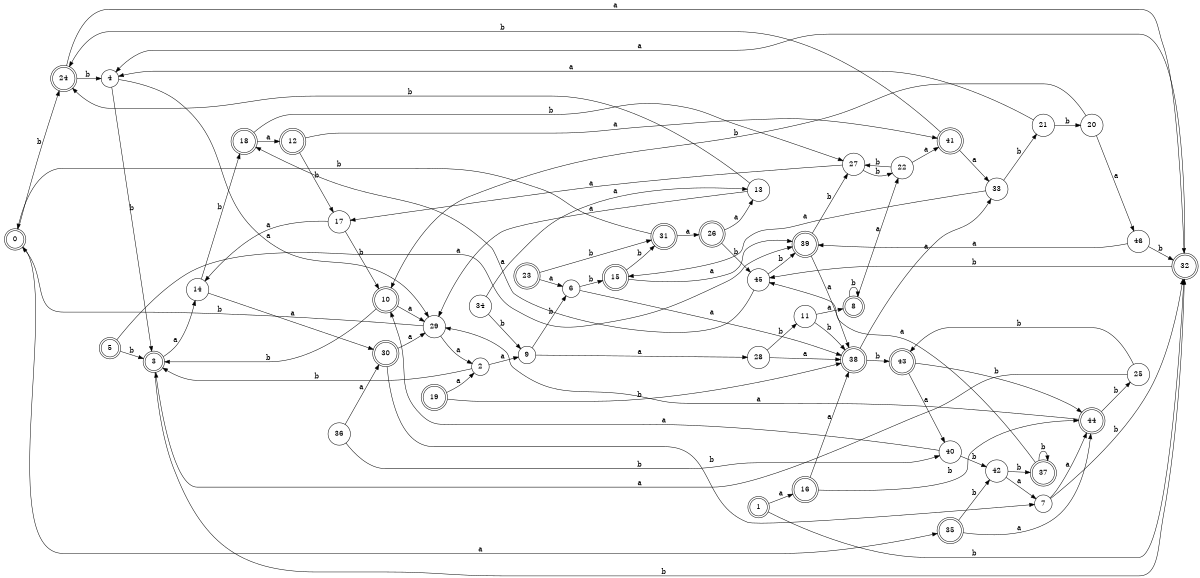 digraph n38_2 {
__start0 [label="" shape="none"];

rankdir=LR;
size="8,5";

s0 [style="rounded,filled", color="black", fillcolor="white" shape="doublecircle", label="0"];
s1 [style="rounded,filled", color="black", fillcolor="white" shape="doublecircle", label="1"];
s2 [style="filled", color="black", fillcolor="white" shape="circle", label="2"];
s3 [style="rounded,filled", color="black", fillcolor="white" shape="doublecircle", label="3"];
s4 [style="filled", color="black", fillcolor="white" shape="circle", label="4"];
s5 [style="rounded,filled", color="black", fillcolor="white" shape="doublecircle", label="5"];
s6 [style="filled", color="black", fillcolor="white" shape="circle", label="6"];
s7 [style="filled", color="black", fillcolor="white" shape="circle", label="7"];
s8 [style="rounded,filled", color="black", fillcolor="white" shape="doublecircle", label="8"];
s9 [style="filled", color="black", fillcolor="white" shape="circle", label="9"];
s10 [style="rounded,filled", color="black", fillcolor="white" shape="doublecircle", label="10"];
s11 [style="filled", color="black", fillcolor="white" shape="circle", label="11"];
s12 [style="rounded,filled", color="black", fillcolor="white" shape="doublecircle", label="12"];
s13 [style="filled", color="black", fillcolor="white" shape="circle", label="13"];
s14 [style="filled", color="black", fillcolor="white" shape="circle", label="14"];
s15 [style="rounded,filled", color="black", fillcolor="white" shape="doublecircle", label="15"];
s16 [style="rounded,filled", color="black", fillcolor="white" shape="doublecircle", label="16"];
s17 [style="filled", color="black", fillcolor="white" shape="circle", label="17"];
s18 [style="rounded,filled", color="black", fillcolor="white" shape="doublecircle", label="18"];
s19 [style="rounded,filled", color="black", fillcolor="white" shape="doublecircle", label="19"];
s20 [style="filled", color="black", fillcolor="white" shape="circle", label="20"];
s21 [style="filled", color="black", fillcolor="white" shape="circle", label="21"];
s22 [style="filled", color="black", fillcolor="white" shape="circle", label="22"];
s23 [style="rounded,filled", color="black", fillcolor="white" shape="doublecircle", label="23"];
s24 [style="rounded,filled", color="black", fillcolor="white" shape="doublecircle", label="24"];
s25 [style="filled", color="black", fillcolor="white" shape="circle", label="25"];
s26 [style="rounded,filled", color="black", fillcolor="white" shape="doublecircle", label="26"];
s27 [style="filled", color="black", fillcolor="white" shape="circle", label="27"];
s28 [style="filled", color="black", fillcolor="white" shape="circle", label="28"];
s29 [style="filled", color="black", fillcolor="white" shape="circle", label="29"];
s30 [style="rounded,filled", color="black", fillcolor="white" shape="doublecircle", label="30"];
s31 [style="rounded,filled", color="black", fillcolor="white" shape="doublecircle", label="31"];
s32 [style="rounded,filled", color="black", fillcolor="white" shape="doublecircle", label="32"];
s33 [style="filled", color="black", fillcolor="white" shape="circle", label="33"];
s34 [style="filled", color="black", fillcolor="white" shape="circle", label="34"];
s35 [style="rounded,filled", color="black", fillcolor="white" shape="doublecircle", label="35"];
s36 [style="filled", color="black", fillcolor="white" shape="circle", label="36"];
s37 [style="rounded,filled", color="black", fillcolor="white" shape="doublecircle", label="37"];
s38 [style="rounded,filled", color="black", fillcolor="white" shape="doublecircle", label="38"];
s39 [style="rounded,filled", color="black", fillcolor="white" shape="doublecircle", label="39"];
s40 [style="filled", color="black", fillcolor="white" shape="circle", label="40"];
s41 [style="rounded,filled", color="black", fillcolor="white" shape="doublecircle", label="41"];
s42 [style="filled", color="black", fillcolor="white" shape="circle", label="42"];
s43 [style="rounded,filled", color="black", fillcolor="white" shape="doublecircle", label="43"];
s44 [style="rounded,filled", color="black", fillcolor="white" shape="doublecircle", label="44"];
s45 [style="filled", color="black", fillcolor="white" shape="circle", label="45"];
s46 [style="filled", color="black", fillcolor="white" shape="circle", label="46"];
s0 -> s35 [label="a"];
s0 -> s24 [label="b"];
s1 -> s16 [label="a"];
s1 -> s32 [label="b"];
s2 -> s9 [label="a"];
s2 -> s3 [label="b"];
s3 -> s14 [label="a"];
s3 -> s32 [label="b"];
s4 -> s29 [label="a"];
s4 -> s3 [label="b"];
s5 -> s39 [label="a"];
s5 -> s3 [label="b"];
s6 -> s38 [label="a"];
s6 -> s15 [label="b"];
s7 -> s44 [label="a"];
s7 -> s32 [label="b"];
s8 -> s22 [label="a"];
s8 -> s8 [label="b"];
s9 -> s28 [label="a"];
s9 -> s6 [label="b"];
s10 -> s29 [label="a"];
s10 -> s3 [label="b"];
s11 -> s8 [label="a"];
s11 -> s38 [label="b"];
s12 -> s41 [label="a"];
s12 -> s17 [label="b"];
s13 -> s29 [label="a"];
s13 -> s24 [label="b"];
s14 -> s30 [label="a"];
s14 -> s18 [label="b"];
s15 -> s39 [label="a"];
s15 -> s31 [label="b"];
s16 -> s38 [label="a"];
s16 -> s44 [label="b"];
s17 -> s14 [label="a"];
s17 -> s10 [label="b"];
s18 -> s12 [label="a"];
s18 -> s27 [label="b"];
s19 -> s2 [label="a"];
s19 -> s38 [label="b"];
s20 -> s46 [label="a"];
s20 -> s10 [label="b"];
s21 -> s4 [label="a"];
s21 -> s20 [label="b"];
s22 -> s41 [label="a"];
s22 -> s27 [label="b"];
s23 -> s6 [label="a"];
s23 -> s31 [label="b"];
s24 -> s32 [label="a"];
s24 -> s4 [label="b"];
s25 -> s3 [label="a"];
s25 -> s43 [label="b"];
s26 -> s13 [label="a"];
s26 -> s45 [label="b"];
s27 -> s17 [label="a"];
s27 -> s22 [label="b"];
s28 -> s38 [label="a"];
s28 -> s11 [label="b"];
s29 -> s2 [label="a"];
s29 -> s0 [label="b"];
s30 -> s29 [label="a"];
s30 -> s7 [label="b"];
s31 -> s26 [label="a"];
s31 -> s0 [label="b"];
s32 -> s4 [label="a"];
s32 -> s45 [label="b"];
s33 -> s15 [label="a"];
s33 -> s21 [label="b"];
s34 -> s13 [label="a"];
s34 -> s9 [label="b"];
s35 -> s44 [label="a"];
s35 -> s42 [label="b"];
s36 -> s30 [label="a"];
s36 -> s40 [label="b"];
s37 -> s45 [label="a"];
s37 -> s37 [label="b"];
s38 -> s33 [label="a"];
s38 -> s43 [label="b"];
s39 -> s38 [label="a"];
s39 -> s27 [label="b"];
s40 -> s10 [label="a"];
s40 -> s42 [label="b"];
s41 -> s33 [label="a"];
s41 -> s24 [label="b"];
s42 -> s7 [label="a"];
s42 -> s37 [label="b"];
s43 -> s40 [label="a"];
s43 -> s44 [label="b"];
s44 -> s29 [label="a"];
s44 -> s25 [label="b"];
s45 -> s18 [label="a"];
s45 -> s39 [label="b"];
s46 -> s39 [label="a"];
s46 -> s32 [label="b"];

}